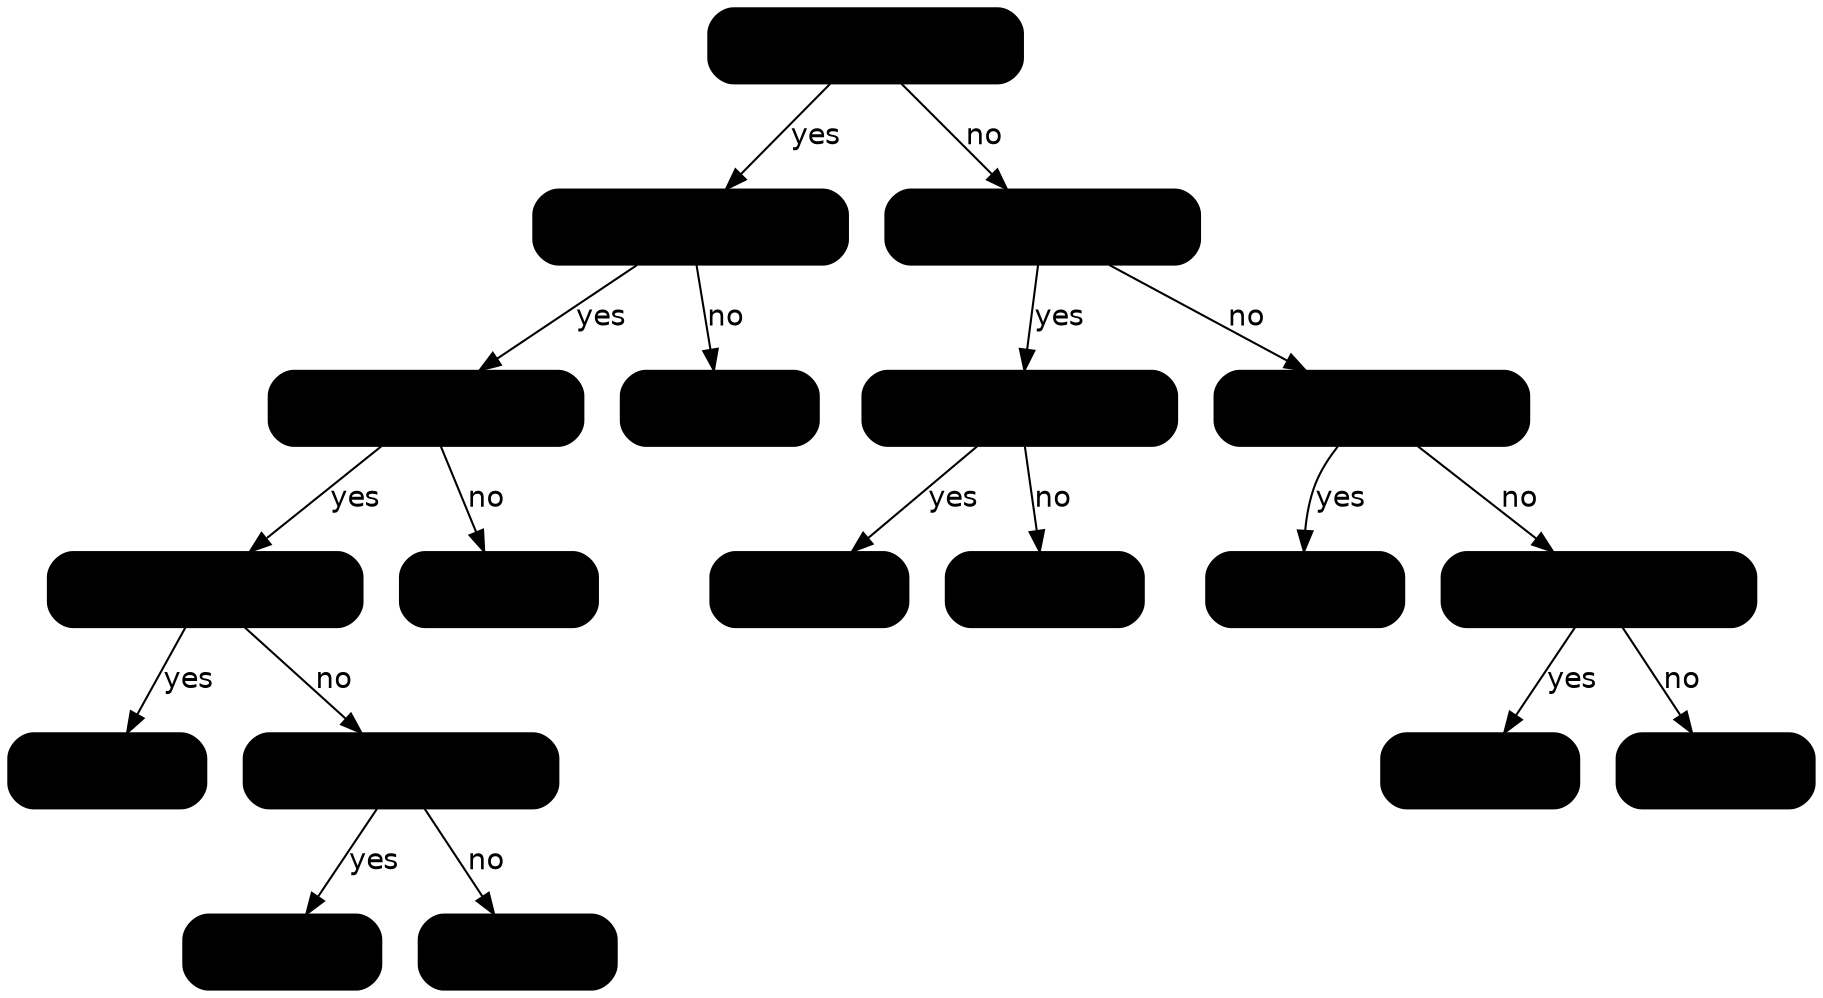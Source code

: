 digraph Tree {
  node [shape=box, style="filled, rounded", color="black", fontname=helvetica];
  edge [fontname=helvetica];

  0 [label="feature 18 in {1.0}"];
  1 [label="feature 80 in {0.0}"];
  2 [label="feature 11 in {0.0}"];
  3 [label="feature 28 in {1.0}"];
  4 [label="Predict: 0.0"];
  5 [label="feature 46 in {0.0}"];
  6 [label="Predict: 0.0"];
  7 [label="Predict: 1.0"];
  8 [label="Predict: 1.0"];
  9 [label="Predict: 1.0"];
  10 [label="feature 44 in {1.0}"];
  11 [label="feature 17 in {0.0}"];
  12 [label="Predict: 0.0"];
  13 [label="Predict: 1.0"];
  14 [label="feature 22 in {1.0}"];
  15 [label="Predict: 0.0"];
  16 [label="feature 23 in {1.0}"];
  17 [label="Predict: 0.0"];
  18 [label="Predict: 1.0"];

  0 -> 1 [label="yes"];
  0 -> 10 [label="no"];
  1 -> 2 [label="yes"];
  1 -> 9 [label="no"];
  2 -> 3 [label="yes"];
  2 -> 8 [label="no"];
  3 -> 4 [label="yes"];
  3 -> 5 [label="no"];
  5 -> 6 [label="yes"];
  5 -> 7 [label="no"];
  10 -> 11 [label="yes"];
  10 -> 14 [label="no"];
  11 -> 12 [label="yes"];
  11 -> 13 [label="no"];
  14 -> 15 [label="yes"];
  14 -> 16 [label="no"];
  16 -> 17 [label="yes"];
  16 -> 18 [label="no"];
}

